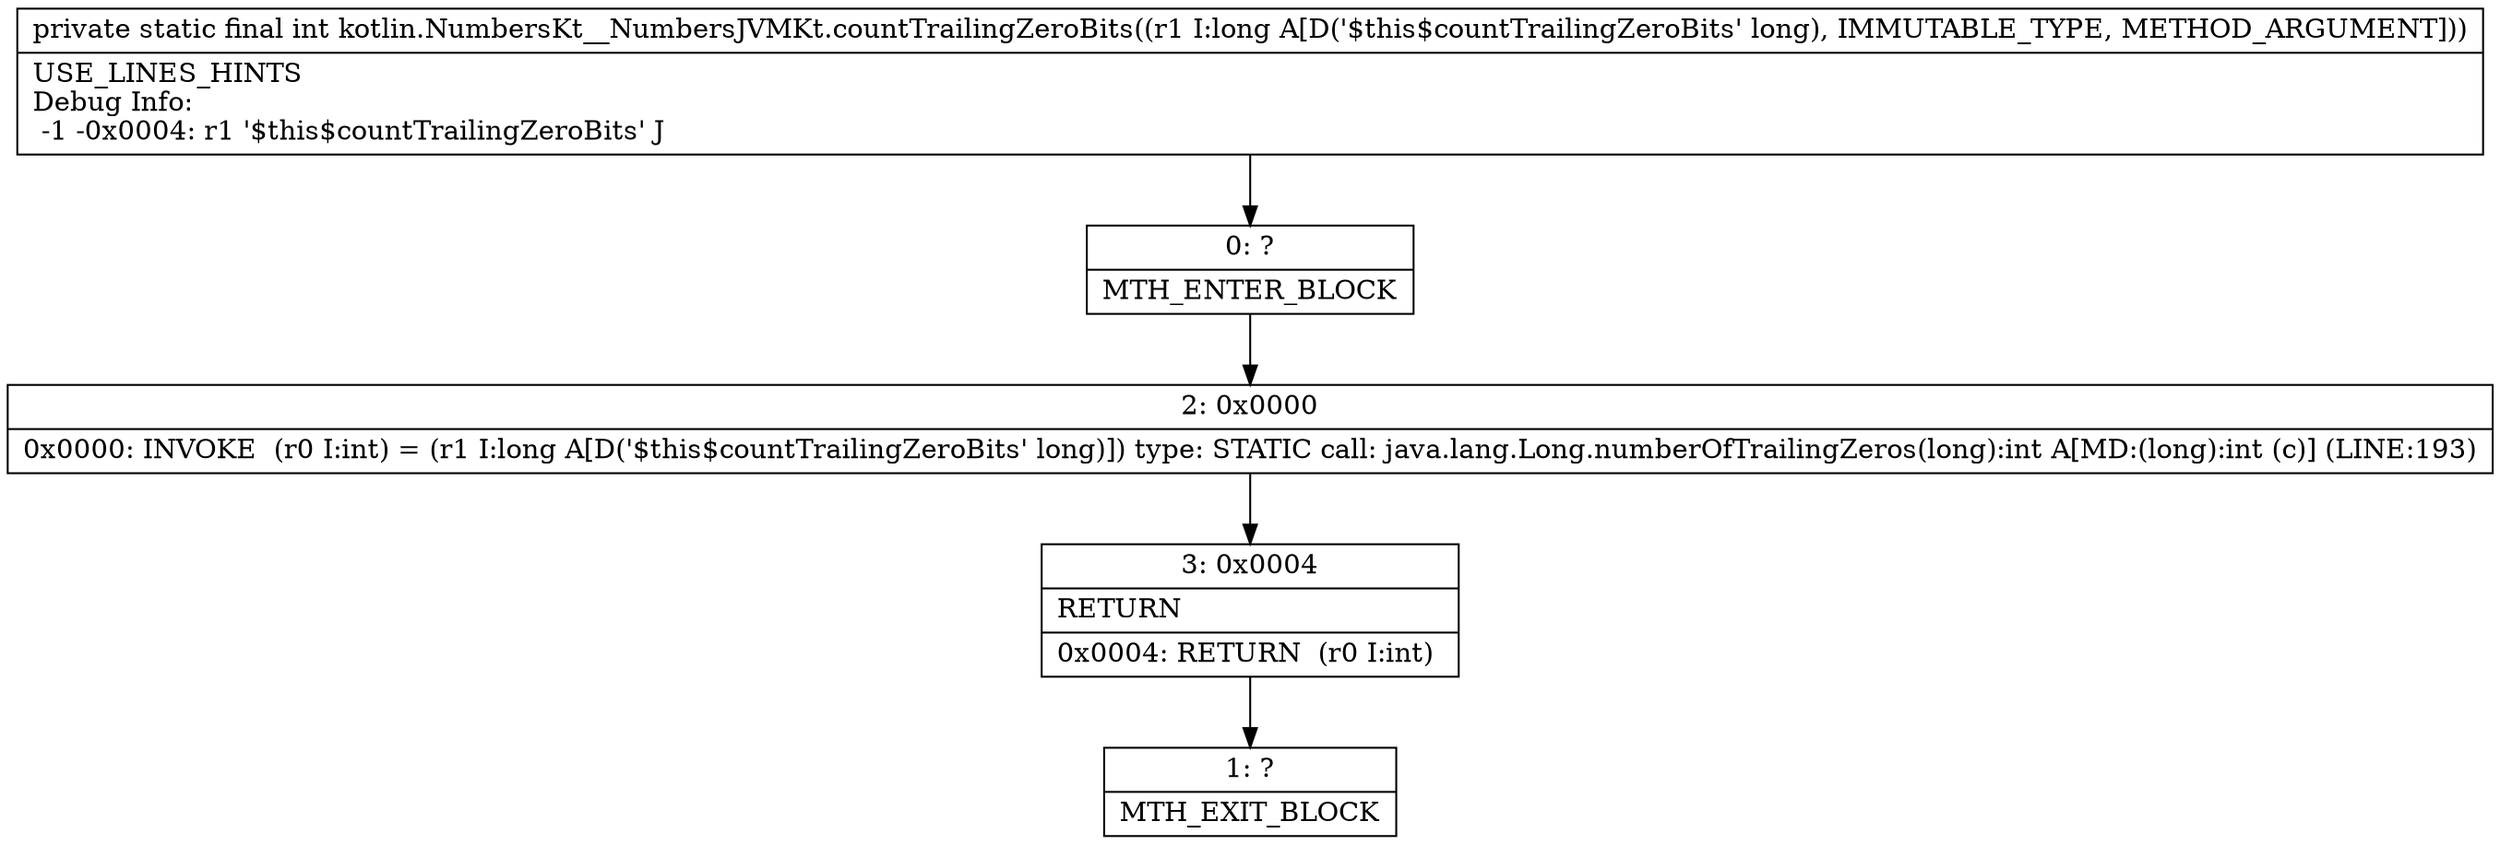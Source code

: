 digraph "CFG forkotlin.NumbersKt__NumbersJVMKt.countTrailingZeroBits(J)I" {
Node_0 [shape=record,label="{0\:\ ?|MTH_ENTER_BLOCK\l}"];
Node_2 [shape=record,label="{2\:\ 0x0000|0x0000: INVOKE  (r0 I:int) = (r1 I:long A[D('$this$countTrailingZeroBits' long)]) type: STATIC call: java.lang.Long.numberOfTrailingZeros(long):int A[MD:(long):int (c)] (LINE:193)\l}"];
Node_3 [shape=record,label="{3\:\ 0x0004|RETURN\l|0x0004: RETURN  (r0 I:int) \l}"];
Node_1 [shape=record,label="{1\:\ ?|MTH_EXIT_BLOCK\l}"];
MethodNode[shape=record,label="{private static final int kotlin.NumbersKt__NumbersJVMKt.countTrailingZeroBits((r1 I:long A[D('$this$countTrailingZeroBits' long), IMMUTABLE_TYPE, METHOD_ARGUMENT]))  | USE_LINES_HINTS\lDebug Info:\l  \-1 \-0x0004: r1 '$this$countTrailingZeroBits' J\l}"];
MethodNode -> Node_0;Node_0 -> Node_2;
Node_2 -> Node_3;
Node_3 -> Node_1;
}

